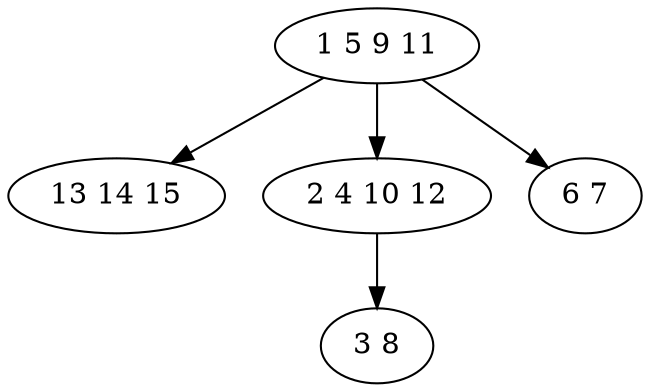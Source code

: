 digraph true_tree {
	"0" -> "1"
	"0" -> "2"
	"2" -> "3"
	"0" -> "4"
	"0" [label="1 5 9 11"];
	"1" [label="13 14 15"];
	"2" [label="2 4 10 12"];
	"3" [label="3 8"];
	"4" [label="6 7"];
}
